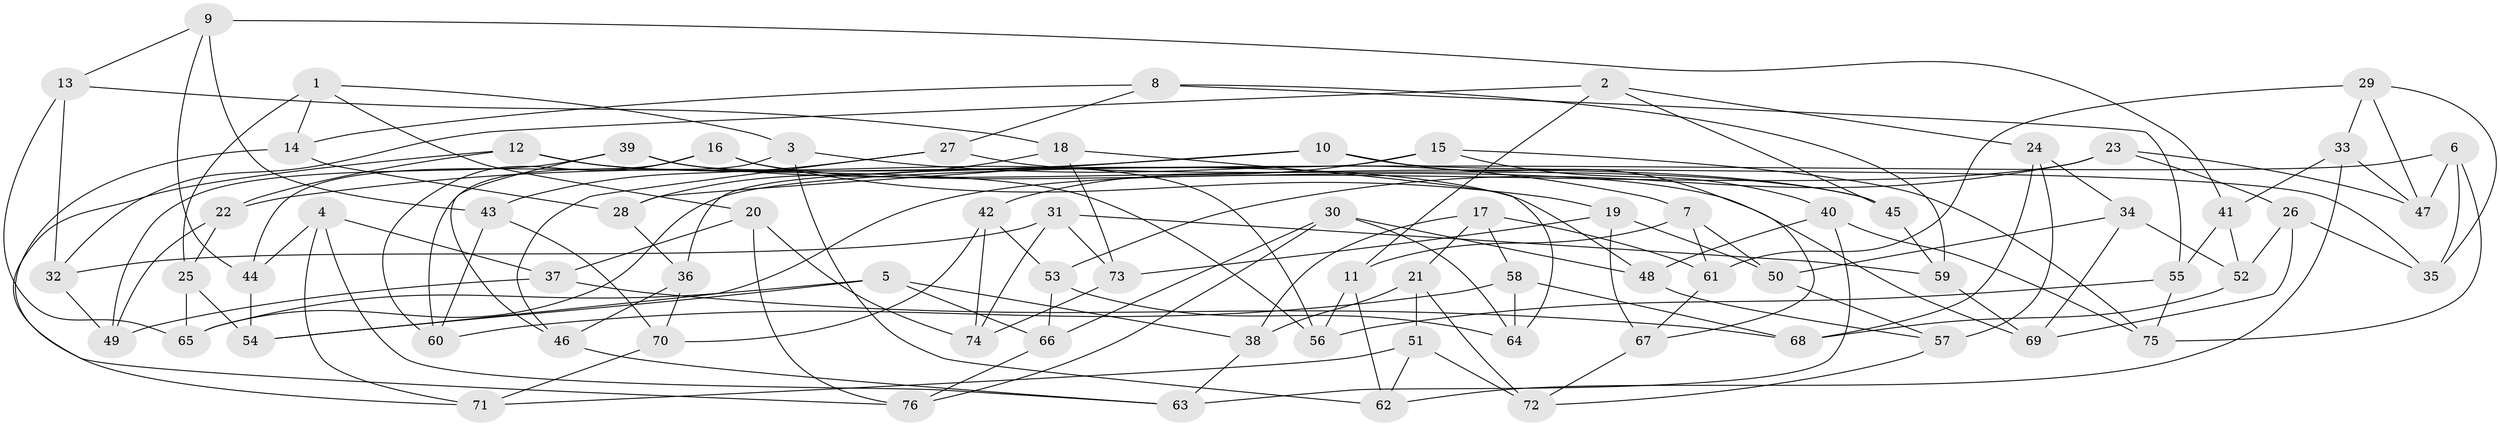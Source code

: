 // coarse degree distribution, {6: 0.4222222222222222, 4: 0.35555555555555557, 5: 0.2222222222222222}
// Generated by graph-tools (version 1.1) at 2025/52/02/27/25 19:52:34]
// undirected, 76 vertices, 152 edges
graph export_dot {
graph [start="1"]
  node [color=gray90,style=filled];
  1;
  2;
  3;
  4;
  5;
  6;
  7;
  8;
  9;
  10;
  11;
  12;
  13;
  14;
  15;
  16;
  17;
  18;
  19;
  20;
  21;
  22;
  23;
  24;
  25;
  26;
  27;
  28;
  29;
  30;
  31;
  32;
  33;
  34;
  35;
  36;
  37;
  38;
  39;
  40;
  41;
  42;
  43;
  44;
  45;
  46;
  47;
  48;
  49;
  50;
  51;
  52;
  53;
  54;
  55;
  56;
  57;
  58;
  59;
  60;
  61;
  62;
  63;
  64;
  65;
  66;
  67;
  68;
  69;
  70;
  71;
  72;
  73;
  74;
  75;
  76;
  1 -- 14;
  1 -- 20;
  1 -- 25;
  1 -- 3;
  2 -- 24;
  2 -- 11;
  2 -- 32;
  2 -- 45;
  3 -- 62;
  3 -- 7;
  3 -- 60;
  4 -- 71;
  4 -- 63;
  4 -- 44;
  4 -- 37;
  5 -- 54;
  5 -- 65;
  5 -- 38;
  5 -- 66;
  6 -- 35;
  6 -- 65;
  6 -- 75;
  6 -- 47;
  7 -- 50;
  7 -- 61;
  7 -- 11;
  8 -- 27;
  8 -- 55;
  8 -- 59;
  8 -- 14;
  9 -- 41;
  9 -- 43;
  9 -- 13;
  9 -- 44;
  10 -- 35;
  10 -- 28;
  10 -- 22;
  10 -- 67;
  11 -- 56;
  11 -- 62;
  12 -- 56;
  12 -- 71;
  12 -- 48;
  12 -- 22;
  13 -- 65;
  13 -- 32;
  13 -- 18;
  14 -- 28;
  14 -- 76;
  15 -- 40;
  15 -- 36;
  15 -- 42;
  15 -- 75;
  16 -- 44;
  16 -- 60;
  16 -- 69;
  16 -- 19;
  17 -- 21;
  17 -- 61;
  17 -- 58;
  17 -- 38;
  18 -- 73;
  18 -- 64;
  18 -- 28;
  19 -- 73;
  19 -- 50;
  19 -- 67;
  20 -- 76;
  20 -- 74;
  20 -- 37;
  21 -- 72;
  21 -- 51;
  21 -- 38;
  22 -- 49;
  22 -- 25;
  23 -- 47;
  23 -- 26;
  23 -- 53;
  23 -- 54;
  24 -- 68;
  24 -- 57;
  24 -- 34;
  25 -- 65;
  25 -- 54;
  26 -- 35;
  26 -- 69;
  26 -- 52;
  27 -- 43;
  27 -- 45;
  27 -- 46;
  28 -- 36;
  29 -- 61;
  29 -- 35;
  29 -- 47;
  29 -- 33;
  30 -- 64;
  30 -- 66;
  30 -- 48;
  30 -- 76;
  31 -- 32;
  31 -- 59;
  31 -- 73;
  31 -- 74;
  32 -- 49;
  33 -- 47;
  33 -- 62;
  33 -- 41;
  34 -- 50;
  34 -- 52;
  34 -- 69;
  36 -- 46;
  36 -- 70;
  37 -- 68;
  37 -- 49;
  38 -- 63;
  39 -- 49;
  39 -- 56;
  39 -- 45;
  39 -- 46;
  40 -- 63;
  40 -- 48;
  40 -- 75;
  41 -- 52;
  41 -- 55;
  42 -- 53;
  42 -- 70;
  42 -- 74;
  43 -- 70;
  43 -- 60;
  44 -- 54;
  45 -- 59;
  46 -- 63;
  48 -- 57;
  50 -- 57;
  51 -- 71;
  51 -- 62;
  51 -- 72;
  52 -- 68;
  53 -- 66;
  53 -- 64;
  55 -- 56;
  55 -- 75;
  57 -- 72;
  58 -- 60;
  58 -- 68;
  58 -- 64;
  59 -- 69;
  61 -- 67;
  66 -- 76;
  67 -- 72;
  70 -- 71;
  73 -- 74;
}

